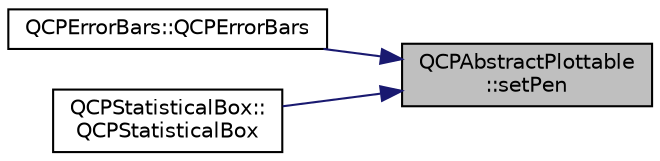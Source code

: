 digraph "QCPAbstractPlottable::setPen"
{
 // LATEX_PDF_SIZE
  edge [fontname="Helvetica",fontsize="10",labelfontname="Helvetica",labelfontsize="10"];
  node [fontname="Helvetica",fontsize="10",shape=record];
  rankdir="RL";
  Node1 [label="QCPAbstractPlottable\l::setPen",height=0.2,width=0.4,color="black", fillcolor="grey75", style="filled", fontcolor="black",tooltip=" "];
  Node1 -> Node2 [dir="back",color="midnightblue",fontsize="10",style="solid",fontname="Helvetica"];
  Node2 [label="QCPErrorBars::QCPErrorBars",height=0.2,width=0.4,color="black", fillcolor="white", style="filled",URL="$classQCPErrorBars.html#a5cdcc33e5f173780c3d657e96216e5c1",tooltip=" "];
  Node1 -> Node3 [dir="back",color="midnightblue",fontsize="10",style="solid",fontname="Helvetica"];
  Node3 [label="QCPStatisticalBox::\lQCPStatisticalBox",height=0.2,width=0.4,color="black", fillcolor="white", style="filled",URL="$classQCPStatisticalBox.html#a75c2b3e7fcd0741cc981693a2ba63b27",tooltip=" "];
}
